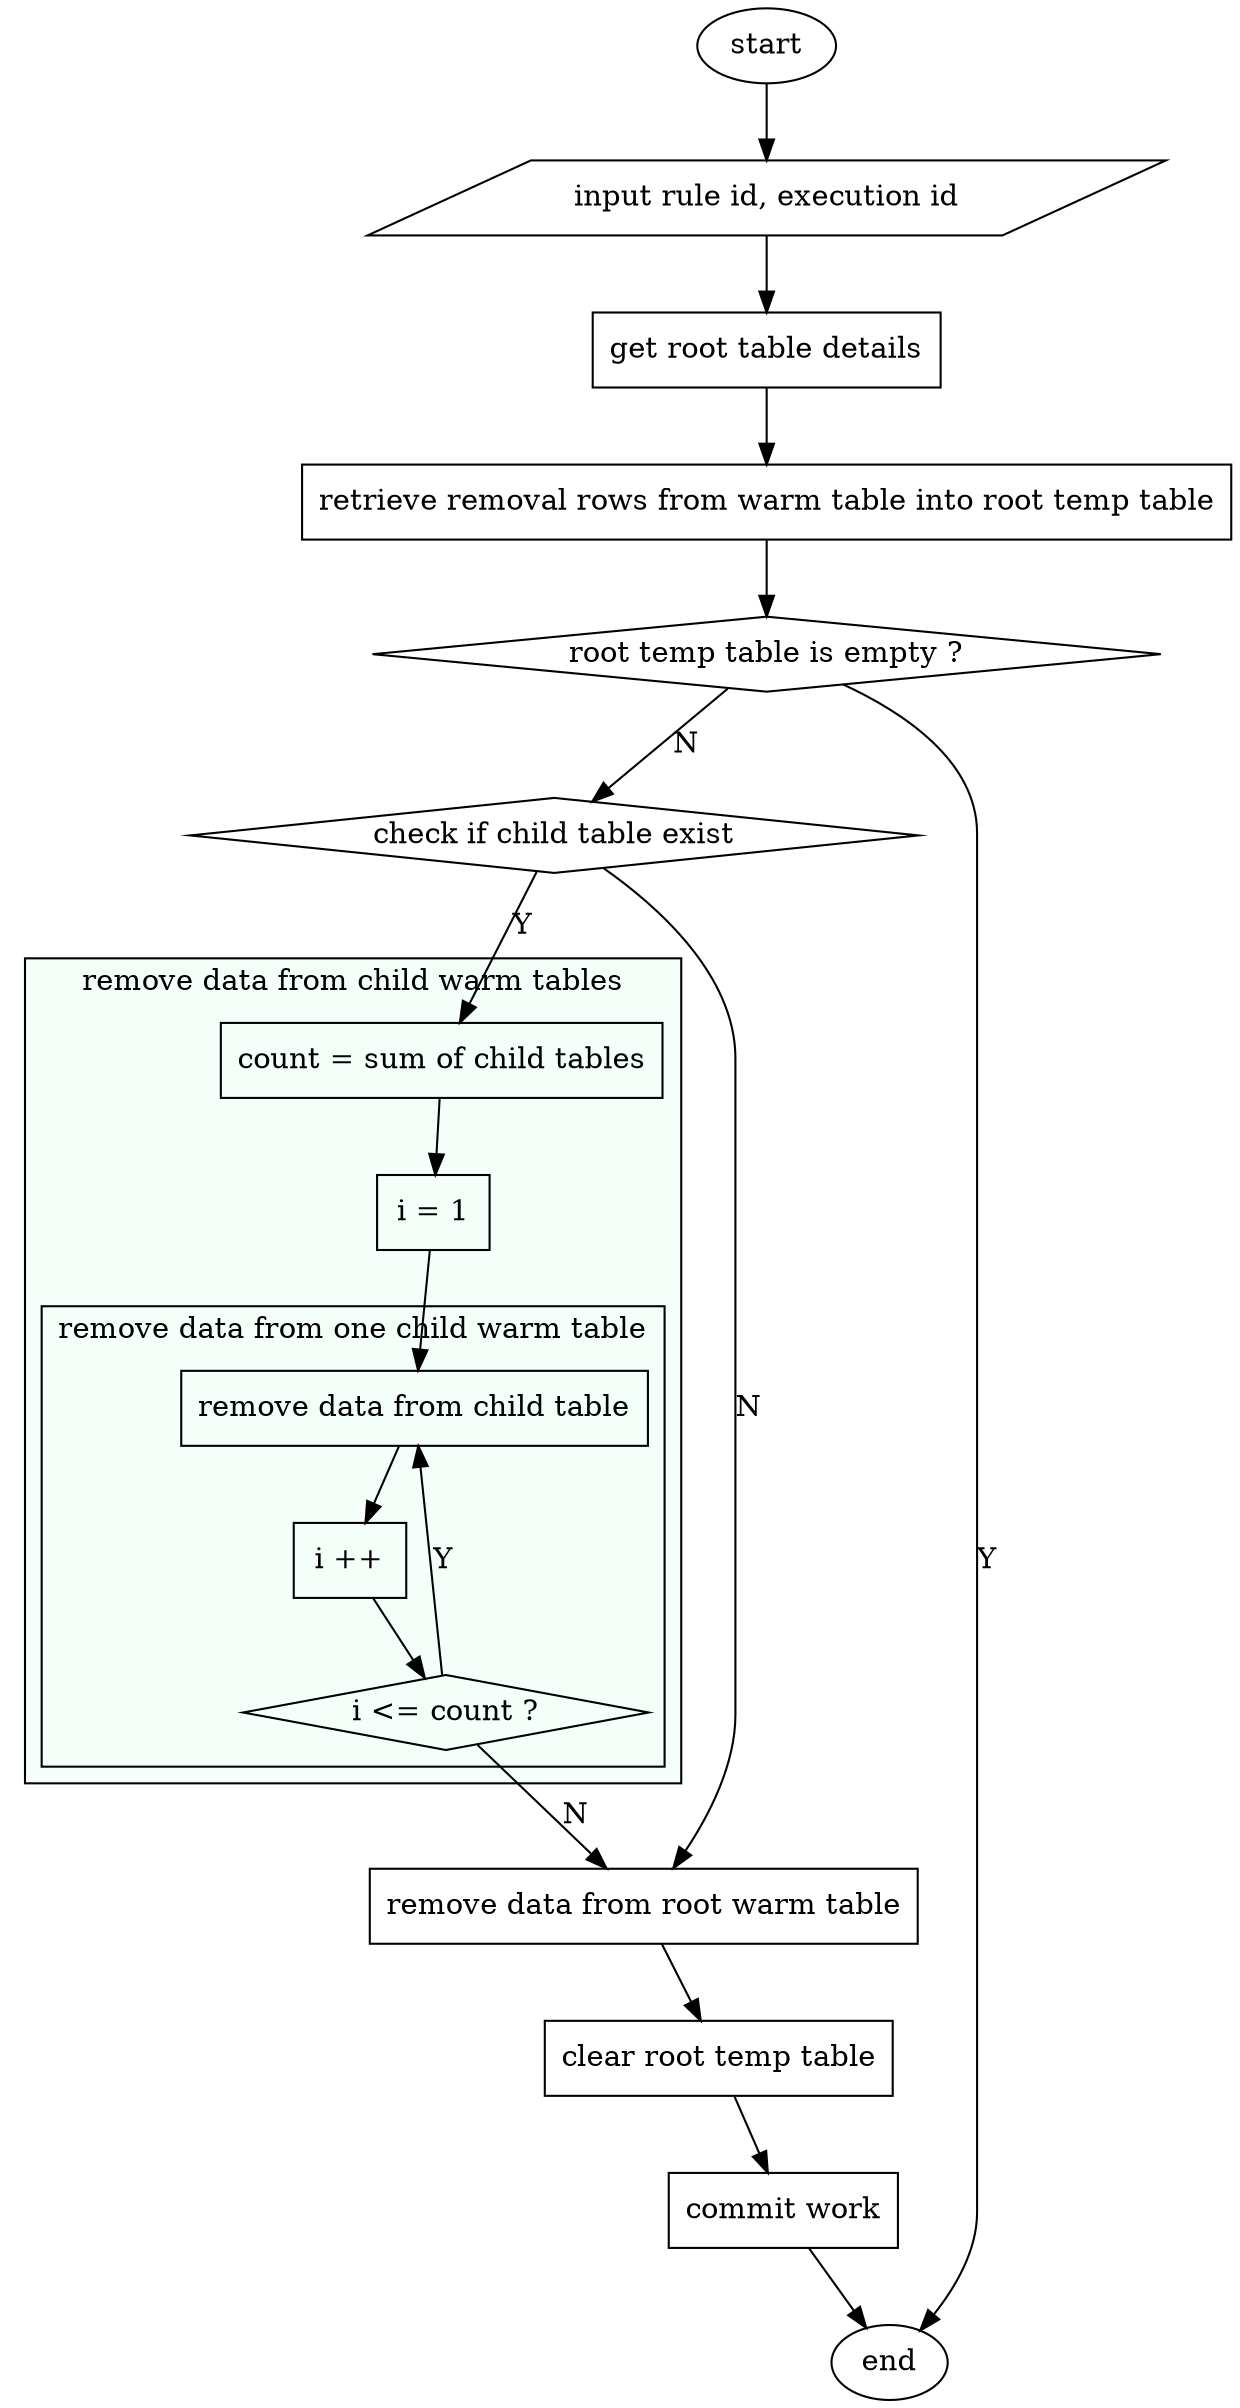digraph sp_archive_removedata
{

	node[shape="box"];

	start -> input;
	input -> getroottabldetail;
	getroottabldetail -> getremovalrows;
	getremovalrows -> roottableisempty;
	roottableisempty -> checkchildtab[label="N"];
	roottableisempty -> end[label="Y"];
	checkchildtab -> remove_root_tab[label="N"];
	checkchildtab -> count_nodes[label="Y"];
	count_nodes -> initialize;
	initialize -> remove_child_warm_tab;
	remove_child_warm_tab -> update_index;
	update_index -> check_index;
	check_index-> remove_child_warm_tab[label="Y"];
	check_index -> remove_root_tab[label="N"];
	remove_root_tab -> cleartemptab;
	cleartemptab -> commit;
	commit -> end;


	start[shape="ellipse"];
	input[label="input rule id, execution id", shape="parallelogram"];
	getroottabldetail[label="get root table details"];
	getremovalrows[label="retrieve removal rows from warm table into root temp table"];
	roottableisempty[label="root temp table is empty ?", shape="diamond"];
	checkchildtab[label="check if child table exist", shape="diamond"];
	count_nodes[label="count = sum of child tables"];
	initialize[label="i = 1"];
	
	
	remove_root_tab[label="remove data from root warm table"];
	cleartemptab[label="clear root temp table"];
	commit[label="commit work"];
	end[shape="ellipse"];

	subgraph cluster_unachive_child_tabs
	{	
		label="remove data from child warm tables";
		node[shape="box"];
		bgcolor="mintcream";
		count_nodes;
		initialize;



		subgraph cluster_unachive_child_tab
		{
			label="remove data from one child warm table";
			node[shape="box"];
			bgcolor="mintcream";
			remove_child_warm_tab[label="remove data from child table"];
			update_index[label="i ++"];
			check_index[label="i <= count ?", shape="diamond"];
		}

	}

	

}